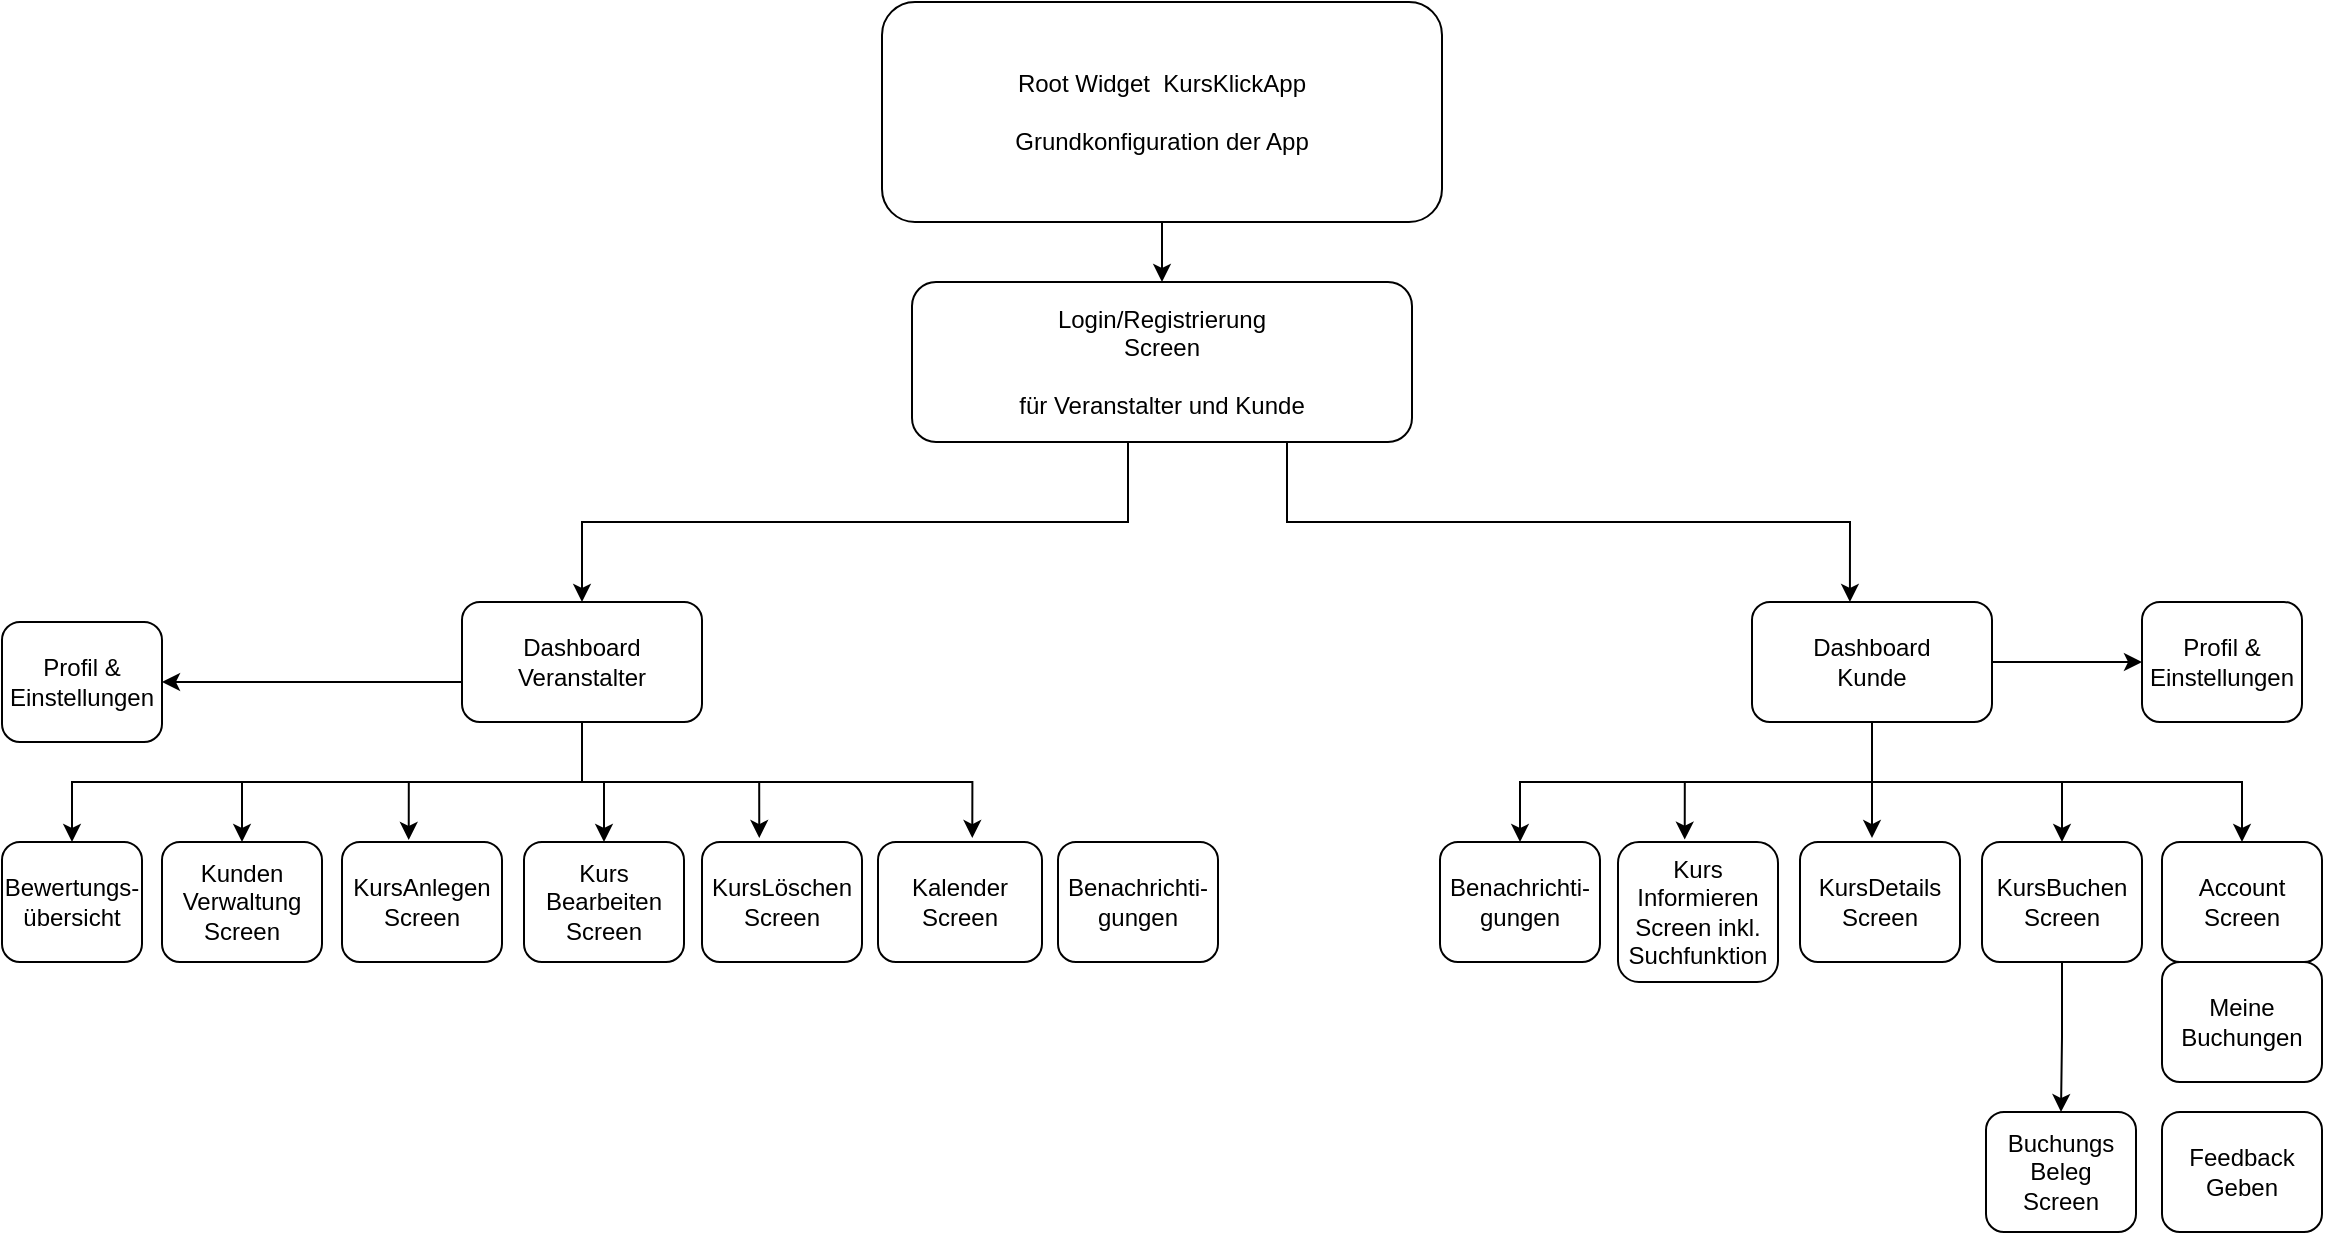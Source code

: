 <mxfile version="21.6.5" type="github">
  <diagram id="prtHgNgQTEPvFCAcTncT" name="Page-1">
    <mxGraphModel dx="1434" dy="673" grid="1" gridSize="10" guides="1" tooltips="1" connect="1" arrows="1" fold="1" page="1" pageScale="1" pageWidth="1169" pageHeight="827" math="0" shadow="0">
      <root>
        <mxCell id="0" />
        <mxCell id="1" parent="0" />
        <mxCell id="gJhfEPrgk0ttWDwor9L8-6" style="edgeStyle=orthogonalEdgeStyle;rounded=0;orthogonalLoop=1;jettySize=auto;html=1;exitX=0.5;exitY=1;exitDx=0;exitDy=0;entryX=0.5;entryY=0;entryDx=0;entryDy=0;" parent="1" source="gJhfEPrgk0ttWDwor9L8-1" target="gJhfEPrgk0ttWDwor9L8-2" edge="1">
          <mxGeometry relative="1" as="geometry" />
        </mxCell>
        <mxCell id="gJhfEPrgk0ttWDwor9L8-1" value="Root Widget&amp;nbsp; KursKlickApp&lt;br&gt;&lt;br&gt;Grundkonfiguration der App" style="rounded=1;whiteSpace=wrap;html=1;" parent="1" vertex="1">
          <mxGeometry x="440" y="20" width="280" height="110" as="geometry" />
        </mxCell>
        <mxCell id="gJhfEPrgk0ttWDwor9L8-9" style="edgeStyle=orthogonalEdgeStyle;rounded=0;orthogonalLoop=1;jettySize=auto;html=1;exitX=0.25;exitY=1;exitDx=0;exitDy=0;entryX=0.5;entryY=0;entryDx=0;entryDy=0;" parent="1" source="gJhfEPrgk0ttWDwor9L8-2" target="gJhfEPrgk0ttWDwor9L8-3" edge="1">
          <mxGeometry relative="1" as="geometry">
            <Array as="points">
              <mxPoint x="563" y="280" />
              <mxPoint x="290" y="280" />
            </Array>
          </mxGeometry>
        </mxCell>
        <mxCell id="gJhfEPrgk0ttWDwor9L8-10" style="edgeStyle=orthogonalEdgeStyle;rounded=0;orthogonalLoop=1;jettySize=auto;html=1;exitX=0.75;exitY=1;exitDx=0;exitDy=0;entryX=0.408;entryY=0;entryDx=0;entryDy=0;entryPerimeter=0;" parent="1" source="gJhfEPrgk0ttWDwor9L8-2" target="gJhfEPrgk0ttWDwor9L8-4" edge="1">
          <mxGeometry relative="1" as="geometry" />
        </mxCell>
        <mxCell id="gJhfEPrgk0ttWDwor9L8-2" value="Login/Registrierung&lt;br&gt;Screen&lt;br&gt;&lt;br&gt;für Veranstalter und Kunde" style="rounded=1;whiteSpace=wrap;html=1;" parent="1" vertex="1">
          <mxGeometry x="455" y="160" width="250" height="80" as="geometry" />
        </mxCell>
        <mxCell id="gJhfEPrgk0ttWDwor9L8-22" style="edgeStyle=orthogonalEdgeStyle;rounded=0;orthogonalLoop=1;jettySize=auto;html=1;exitX=0.5;exitY=1;exitDx=0;exitDy=0;entryX=0.358;entryY=-0.033;entryDx=0;entryDy=0;entryPerimeter=0;" parent="1" source="gJhfEPrgk0ttWDwor9L8-3" target="gJhfEPrgk0ttWDwor9L8-13" edge="1">
          <mxGeometry relative="1" as="geometry" />
        </mxCell>
        <mxCell id="gJhfEPrgk0ttWDwor9L8-24" style="edgeStyle=orthogonalEdgeStyle;rounded=0;orthogonalLoop=1;jettySize=auto;html=1;exitX=0.5;exitY=1;exitDx=0;exitDy=0;entryX=0.5;entryY=0;entryDx=0;entryDy=0;" parent="1" source="gJhfEPrgk0ttWDwor9L8-3" target="gJhfEPrgk0ttWDwor9L8-12" edge="1">
          <mxGeometry relative="1" as="geometry" />
        </mxCell>
        <mxCell id="gJhfEPrgk0ttWDwor9L8-25" style="edgeStyle=orthogonalEdgeStyle;rounded=0;orthogonalLoop=1;jettySize=auto;html=1;exitX=0.5;exitY=1;exitDx=0;exitDy=0;entryX=0.417;entryY=-0.017;entryDx=0;entryDy=0;entryPerimeter=0;" parent="1" source="gJhfEPrgk0ttWDwor9L8-3" target="gJhfEPrgk0ttWDwor9L8-11" edge="1">
          <mxGeometry relative="1" as="geometry" />
        </mxCell>
        <mxCell id="gJhfEPrgk0ttWDwor9L8-26" style="edgeStyle=orthogonalEdgeStyle;rounded=0;orthogonalLoop=1;jettySize=auto;html=1;exitX=0.5;exitY=1;exitDx=0;exitDy=0;entryX=0.575;entryY=-0.033;entryDx=0;entryDy=0;entryPerimeter=0;" parent="1" source="gJhfEPrgk0ttWDwor9L8-3" target="gJhfEPrgk0ttWDwor9L8-14" edge="1">
          <mxGeometry relative="1" as="geometry" />
        </mxCell>
        <mxCell id="gJhfEPrgk0ttWDwor9L8-33" style="edgeStyle=orthogonalEdgeStyle;rounded=0;orthogonalLoop=1;jettySize=auto;html=1;exitX=0.5;exitY=1;exitDx=0;exitDy=0;entryX=0.5;entryY=0;entryDx=0;entryDy=0;" parent="1" source="gJhfEPrgk0ttWDwor9L8-3" target="gJhfEPrgk0ttWDwor9L8-31" edge="1">
          <mxGeometry relative="1" as="geometry" />
        </mxCell>
        <mxCell id="gJhfEPrgk0ttWDwor9L8-48" style="edgeStyle=orthogonalEdgeStyle;rounded=0;orthogonalLoop=1;jettySize=auto;html=1;exitX=0.5;exitY=1;exitDx=0;exitDy=0;entryX=0.5;entryY=0;entryDx=0;entryDy=0;" parent="1" source="gJhfEPrgk0ttWDwor9L8-3" target="gJhfEPrgk0ttWDwor9L8-40" edge="1">
          <mxGeometry relative="1" as="geometry" />
        </mxCell>
        <mxCell id="gJhfEPrgk0ttWDwor9L8-49" style="edgeStyle=orthogonalEdgeStyle;rounded=0;orthogonalLoop=1;jettySize=auto;html=1;exitX=0;exitY=0.5;exitDx=0;exitDy=0;entryX=1;entryY=0.5;entryDx=0;entryDy=0;" parent="1" source="gJhfEPrgk0ttWDwor9L8-3" target="gJhfEPrgk0ttWDwor9L8-43" edge="1">
          <mxGeometry relative="1" as="geometry">
            <Array as="points">
              <mxPoint x="230" y="360" />
            </Array>
          </mxGeometry>
        </mxCell>
        <mxCell id="gJhfEPrgk0ttWDwor9L8-3" value="Dashboard&lt;br&gt;Veranstalter" style="rounded=1;whiteSpace=wrap;html=1;" parent="1" vertex="1">
          <mxGeometry x="230" y="320" width="120" height="60" as="geometry" />
        </mxCell>
        <mxCell id="gJhfEPrgk0ttWDwor9L8-27" style="edgeStyle=orthogonalEdgeStyle;rounded=0;orthogonalLoop=1;jettySize=auto;html=1;exitX=0.5;exitY=1;exitDx=0;exitDy=0;entryX=0.5;entryY=0;entryDx=0;entryDy=0;" parent="1" source="gJhfEPrgk0ttWDwor9L8-4" target="gJhfEPrgk0ttWDwor9L8-18" edge="1">
          <mxGeometry relative="1" as="geometry" />
        </mxCell>
        <mxCell id="gJhfEPrgk0ttWDwor9L8-28" style="edgeStyle=orthogonalEdgeStyle;rounded=0;orthogonalLoop=1;jettySize=auto;html=1;exitX=0.5;exitY=1;exitDx=0;exitDy=0;entryX=0.5;entryY=0;entryDx=0;entryDy=0;" parent="1" source="gJhfEPrgk0ttWDwor9L8-4" target="gJhfEPrgk0ttWDwor9L8-17" edge="1">
          <mxGeometry relative="1" as="geometry" />
        </mxCell>
        <mxCell id="gJhfEPrgk0ttWDwor9L8-29" style="edgeStyle=orthogonalEdgeStyle;rounded=0;orthogonalLoop=1;jettySize=auto;html=1;exitX=0.5;exitY=1;exitDx=0;exitDy=0;entryX=0.45;entryY=-0.033;entryDx=0;entryDy=0;entryPerimeter=0;" parent="1" source="gJhfEPrgk0ttWDwor9L8-4" target="gJhfEPrgk0ttWDwor9L8-16" edge="1">
          <mxGeometry relative="1" as="geometry" />
        </mxCell>
        <mxCell id="gJhfEPrgk0ttWDwor9L8-30" style="edgeStyle=orthogonalEdgeStyle;rounded=0;orthogonalLoop=1;jettySize=auto;html=1;exitX=0.5;exitY=1;exitDx=0;exitDy=0;entryX=0.417;entryY=-0.017;entryDx=0;entryDy=0;entryPerimeter=0;" parent="1" source="gJhfEPrgk0ttWDwor9L8-4" target="gJhfEPrgk0ttWDwor9L8-15" edge="1">
          <mxGeometry relative="1" as="geometry" />
        </mxCell>
        <mxCell id="gJhfEPrgk0ttWDwor9L8-46" style="edgeStyle=orthogonalEdgeStyle;rounded=0;orthogonalLoop=1;jettySize=auto;html=1;exitX=0.5;exitY=1;exitDx=0;exitDy=0;entryX=0.5;entryY=0;entryDx=0;entryDy=0;" parent="1" source="gJhfEPrgk0ttWDwor9L8-4" target="gJhfEPrgk0ttWDwor9L8-37" edge="1">
          <mxGeometry relative="1" as="geometry" />
        </mxCell>
        <mxCell id="gJhfEPrgk0ttWDwor9L8-51" style="edgeStyle=orthogonalEdgeStyle;rounded=0;orthogonalLoop=1;jettySize=auto;html=1;exitX=1;exitY=0.5;exitDx=0;exitDy=0;entryX=0;entryY=0.5;entryDx=0;entryDy=0;" parent="1" source="gJhfEPrgk0ttWDwor9L8-4" target="gJhfEPrgk0ttWDwor9L8-42" edge="1">
          <mxGeometry relative="1" as="geometry" />
        </mxCell>
        <mxCell id="gJhfEPrgk0ttWDwor9L8-4" value="Dashboard&lt;br&gt;Kunde" style="rounded=1;whiteSpace=wrap;html=1;" parent="1" vertex="1">
          <mxGeometry x="875" y="320" width="120" height="60" as="geometry" />
        </mxCell>
        <mxCell id="gJhfEPrgk0ttWDwor9L8-11" value="KursAnlegen&lt;br&gt;Screen" style="rounded=1;whiteSpace=wrap;html=1;" parent="1" vertex="1">
          <mxGeometry x="170" y="440" width="80" height="60" as="geometry" />
        </mxCell>
        <mxCell id="gJhfEPrgk0ttWDwor9L8-12" value="Kurs&lt;br&gt;Bearbeiten&lt;br&gt;Screen" style="rounded=1;whiteSpace=wrap;html=1;" parent="1" vertex="1">
          <mxGeometry x="261" y="440" width="80" height="60" as="geometry" />
        </mxCell>
        <mxCell id="gJhfEPrgk0ttWDwor9L8-13" value="KursLöschen&lt;br&gt;Screen" style="rounded=1;whiteSpace=wrap;html=1;" parent="1" vertex="1">
          <mxGeometry x="350" y="440" width="80" height="60" as="geometry" />
        </mxCell>
        <mxCell id="gJhfEPrgk0ttWDwor9L8-14" value="Kalender&lt;br&gt;Screen" style="rounded=1;whiteSpace=wrap;html=1;" parent="1" vertex="1">
          <mxGeometry x="438" y="440" width="82" height="60" as="geometry" />
        </mxCell>
        <mxCell id="gJhfEPrgk0ttWDwor9L8-15" value="Kurs&lt;br&gt;Informieren&lt;br&gt;Screen inkl. Suchfunktion" style="rounded=1;whiteSpace=wrap;html=1;" parent="1" vertex="1">
          <mxGeometry x="808" y="440" width="80" height="70" as="geometry" />
        </mxCell>
        <mxCell id="gJhfEPrgk0ttWDwor9L8-16" value="KursDetails&lt;br&gt;Screen" style="rounded=1;whiteSpace=wrap;html=1;" parent="1" vertex="1">
          <mxGeometry x="899" y="440" width="80" height="60" as="geometry" />
        </mxCell>
        <mxCell id="gJhfEPrgk0ttWDwor9L8-36" style="edgeStyle=orthogonalEdgeStyle;rounded=0;orthogonalLoop=1;jettySize=auto;html=1;exitX=0.5;exitY=1;exitDx=0;exitDy=0;entryX=0.5;entryY=0;entryDx=0;entryDy=0;" parent="1" source="gJhfEPrgk0ttWDwor9L8-17" target="gJhfEPrgk0ttWDwor9L8-34" edge="1">
          <mxGeometry relative="1" as="geometry" />
        </mxCell>
        <mxCell id="gJhfEPrgk0ttWDwor9L8-17" value="KursBuchen&lt;br&gt;Screen" style="rounded=1;whiteSpace=wrap;html=1;" parent="1" vertex="1">
          <mxGeometry x="990" y="440" width="80" height="60" as="geometry" />
        </mxCell>
        <mxCell id="gJhfEPrgk0ttWDwor9L8-18" value="Account&lt;br&gt;Screen" style="rounded=1;whiteSpace=wrap;html=1;" parent="1" vertex="1">
          <mxGeometry x="1080" y="440" width="80" height="60" as="geometry" />
        </mxCell>
        <mxCell id="gJhfEPrgk0ttWDwor9L8-31" value="Kunden&lt;br&gt;Verwaltung&lt;br&gt;Screen" style="rounded=1;whiteSpace=wrap;html=1;" parent="1" vertex="1">
          <mxGeometry x="80" y="440" width="80" height="60" as="geometry" />
        </mxCell>
        <mxCell id="gJhfEPrgk0ttWDwor9L8-34" value="Buchungs&lt;br&gt;Beleg&lt;br&gt;Screen" style="rounded=1;whiteSpace=wrap;html=1;" parent="1" vertex="1">
          <mxGeometry x="992" y="575" width="75" height="60" as="geometry" />
        </mxCell>
        <mxCell id="gJhfEPrgk0ttWDwor9L8-37" value="Benachrichti-gungen" style="rounded=1;whiteSpace=wrap;html=1;" parent="1" vertex="1">
          <mxGeometry x="719" y="440" width="80" height="60" as="geometry" />
        </mxCell>
        <mxCell id="gJhfEPrgk0ttWDwor9L8-38" value="Benachrichti-gungen" style="rounded=1;whiteSpace=wrap;html=1;" parent="1" vertex="1">
          <mxGeometry x="528" y="440" width="80" height="60" as="geometry" />
        </mxCell>
        <mxCell id="gJhfEPrgk0ttWDwor9L8-39" value="Feedback&lt;br&gt;Geben" style="rounded=1;whiteSpace=wrap;html=1;" parent="1" vertex="1">
          <mxGeometry x="1080" y="575" width="80" height="60" as="geometry" />
        </mxCell>
        <mxCell id="gJhfEPrgk0ttWDwor9L8-40" value="Bewertungs-&lt;br&gt;übersicht" style="rounded=1;whiteSpace=wrap;html=1;" parent="1" vertex="1">
          <mxGeometry y="440" width="70" height="60" as="geometry" />
        </mxCell>
        <mxCell id="gJhfEPrgk0ttWDwor9L8-42" value="Profil &amp;amp;&lt;br&gt;Einstellungen" style="rounded=1;whiteSpace=wrap;html=1;" parent="1" vertex="1">
          <mxGeometry x="1070" y="320" width="80" height="60" as="geometry" />
        </mxCell>
        <mxCell id="gJhfEPrgk0ttWDwor9L8-43" value="Profil &amp;amp;&lt;br&gt;Einstellungen" style="rounded=1;whiteSpace=wrap;html=1;" parent="1" vertex="1">
          <mxGeometry y="330" width="80" height="60" as="geometry" />
        </mxCell>
        <mxCell id="gJhfEPrgk0ttWDwor9L8-44" value="Meine&lt;br&gt;Buchungen" style="rounded=1;whiteSpace=wrap;html=1;" parent="1" vertex="1">
          <mxGeometry x="1080" y="500" width="80" height="60" as="geometry" />
        </mxCell>
      </root>
    </mxGraphModel>
  </diagram>
</mxfile>
